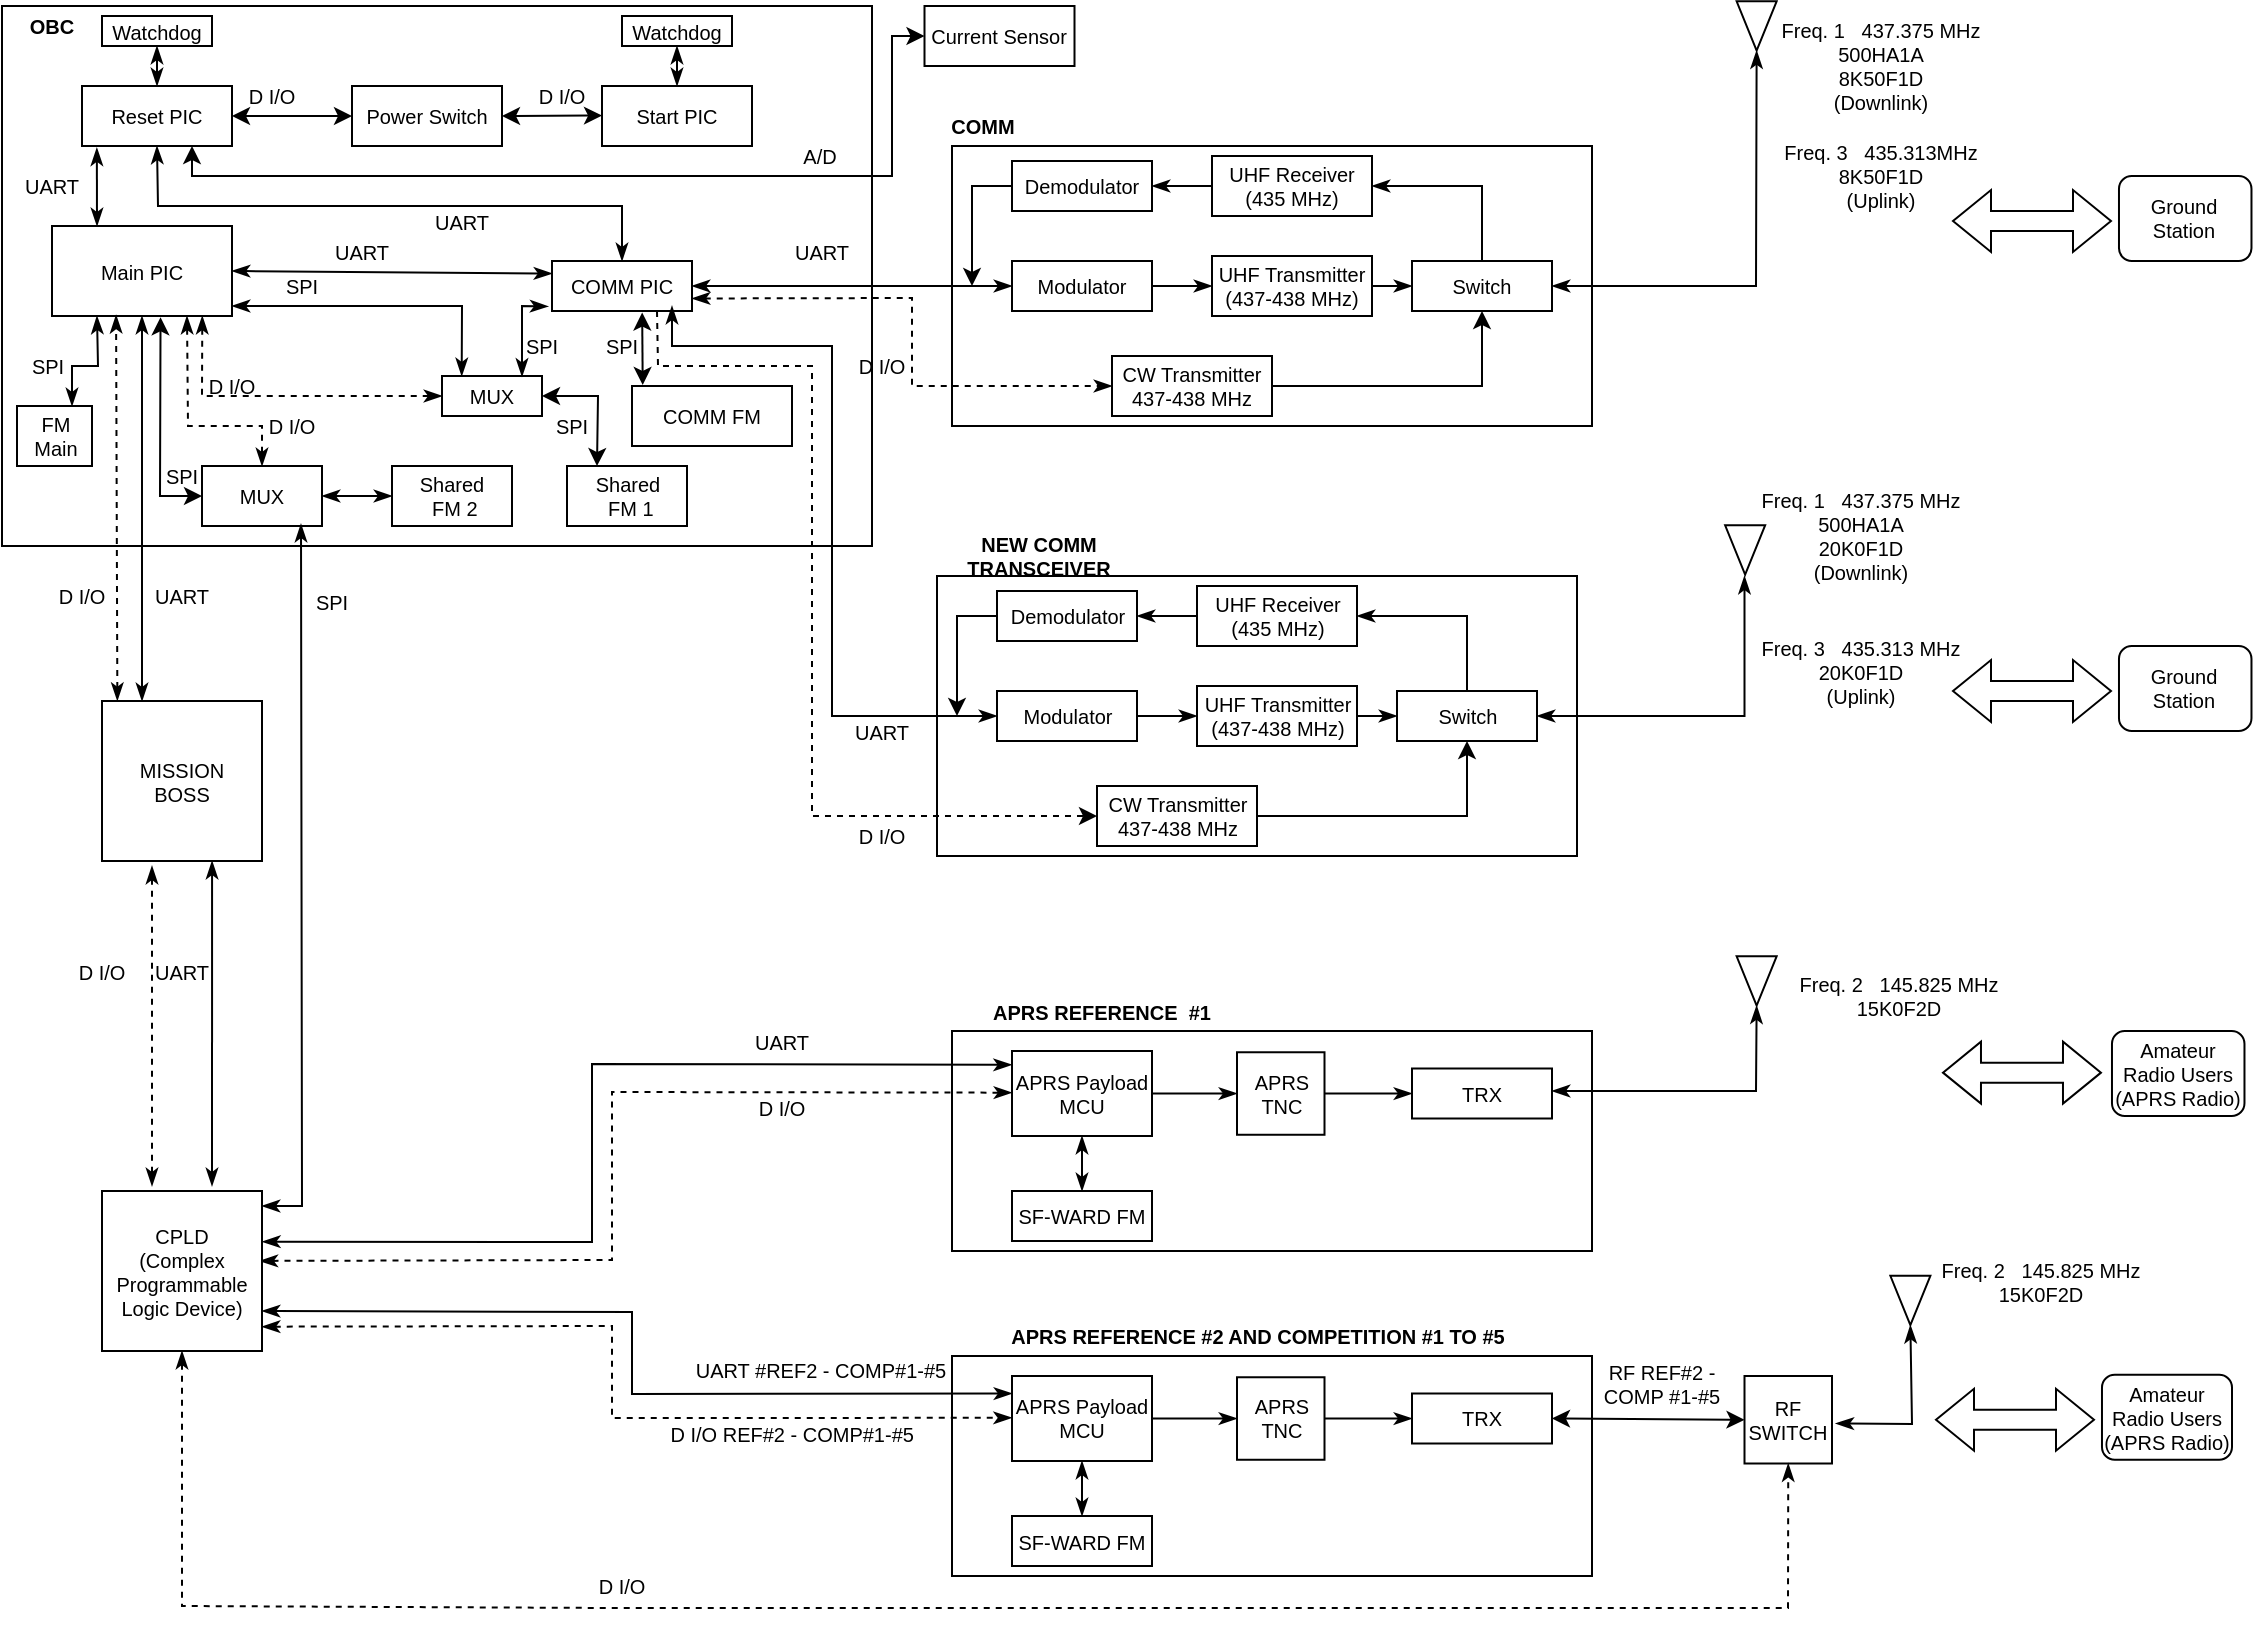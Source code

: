 <mxfile version="20.8.16" type="device"><diagram name="Page-1" id="fgVXFTnV17Y47wEXI3Y9"><mxGraphModel dx="1750" dy="1048" grid="1" gridSize="10" guides="1" tooltips="1" connect="1" arrows="1" fold="1" page="1" pageScale="1" pageWidth="1169" pageHeight="827" math="0" shadow="0"><root><mxCell id="0"/><mxCell id="1" parent="0"/><mxCell id="lwW2sj-t3_MtXb1fWvO8-28" value="" style="rounded=0;whiteSpace=wrap;html=1;fontSize=10;" parent="1" vertex="1"><mxGeometry x="15" y="10" width="435" height="270" as="geometry"/></mxCell><mxCell id="lwW2sj-t3_MtXb1fWvO8-2" value="&lt;font style=&quot;font-size: 10px;&quot;&gt;Reset PIC&lt;/font&gt;" style="rounded=0;whiteSpace=wrap;html=1;fontSize=10;" parent="1" vertex="1"><mxGeometry x="55" y="50" width="75" height="30" as="geometry"/></mxCell><mxCell id="lwW2sj-t3_MtXb1fWvO8-3" value="Main PIC" style="rounded=0;whiteSpace=wrap;html=1;fontSize=10;" parent="1" vertex="1"><mxGeometry x="40" y="120" width="90" height="45" as="geometry"/></mxCell><mxCell id="lwW2sj-t3_MtXb1fWvO8-4" value="&lt;font style=&quot;font-size: 10px;&quot;&gt;COMM PIC&lt;/font&gt;" style="rounded=0;whiteSpace=wrap;html=1;fontSize=10;" parent="1" vertex="1"><mxGeometry x="290" y="137.5" width="70" height="25" as="geometry"/></mxCell><mxCell id="lwW2sj-t3_MtXb1fWvO8-5" value="&lt;font style=&quot;font-size: 10px;&quot;&gt;COMM FM&lt;/font&gt;" style="rounded=0;whiteSpace=wrap;html=1;fontSize=10;" parent="1" vertex="1"><mxGeometry x="330" y="200" width="80" height="30" as="geometry"/></mxCell><mxCell id="lwW2sj-t3_MtXb1fWvO8-6" value="&lt;font style=&quot;font-size: 10px;&quot;&gt;MUX&lt;/font&gt;" style="rounded=0;whiteSpace=wrap;html=1;fontSize=10;" parent="1" vertex="1"><mxGeometry x="235" y="195" width="50" height="20" as="geometry"/></mxCell><mxCell id="lwW2sj-t3_MtXb1fWvO8-7" value="Shared&lt;br style=&quot;font-size: 10px;&quot;&gt;&amp;nbsp;FM 1" style="rounded=0;whiteSpace=wrap;html=1;fontSize=10;" parent="1" vertex="1"><mxGeometry x="297.5" y="240" width="60" height="30" as="geometry"/></mxCell><mxCell id="lwW2sj-t3_MtXb1fWvO8-10" value="" style="endArrow=classicThin;startArrow=classicThin;html=1;rounded=0;entryX=0.5;entryY=0;entryDx=0;entryDy=0;jumpSize=6;endFill=1;startFill=1;fontSize=10;exitX=0.5;exitY=1;exitDx=0;exitDy=0;" parent="1" source="lwW2sj-t3_MtXb1fWvO8-2" target="lwW2sj-t3_MtXb1fWvO8-4" edge="1"><mxGeometry width="50" height="50" relative="1" as="geometry"><mxPoint x="118" y="80" as="sourcePoint"/><mxPoint x="250" y="70" as="targetPoint"/><Array as="points"><mxPoint x="93" y="110"/><mxPoint x="325" y="110"/></Array></mxGeometry></mxCell><mxCell id="lwW2sj-t3_MtXb1fWvO8-11" value="" style="endArrow=classicThin;startArrow=classicThin;html=1;rounded=0;exitX=1;exitY=0.5;exitDx=0;exitDy=0;entryX=0;entryY=0.25;entryDx=0;entryDy=0;strokeWidth=1;endSize=6;endFill=1;startFill=1;fontSize=10;" parent="1" source="lwW2sj-t3_MtXb1fWvO8-3" target="lwW2sj-t3_MtXb1fWvO8-4" edge="1"><mxGeometry width="50" height="50" relative="1" as="geometry"><mxPoint x="300" y="170" as="sourcePoint"/><mxPoint x="350" y="120" as="targetPoint"/></mxGeometry></mxCell><mxCell id="lwW2sj-t3_MtXb1fWvO8-12" value="" style="endArrow=classicThin;startArrow=classicThin;html=1;rounded=0;entryX=0.197;entryY=0;entryDx=0;entryDy=0;entryPerimeter=0;endFill=1;startFill=1;fontSize=10;" parent="1" target="lwW2sj-t3_MtXb1fWvO8-6" edge="1"><mxGeometry width="50" height="50" relative="1" as="geometry"><mxPoint x="130" y="160" as="sourcePoint"/><mxPoint x="160" y="180" as="targetPoint"/><Array as="points"><mxPoint x="245" y="160"/></Array></mxGeometry></mxCell><mxCell id="lwW2sj-t3_MtXb1fWvO8-13" value="" style="endArrow=classicThin;startArrow=classicThin;html=1;rounded=0;exitX=-0.027;exitY=0.908;exitDx=0;exitDy=0;exitPerimeter=0;entryX=0.8;entryY=0.013;entryDx=0;entryDy=0;entryPerimeter=0;endFill=1;startFill=1;fontSize=10;" parent="1" source="lwW2sj-t3_MtXb1fWvO8-4" target="lwW2sj-t3_MtXb1fWvO8-6" edge="1"><mxGeometry width="50" height="50" relative="1" as="geometry"><mxPoint x="140" y="167.5" as="sourcePoint"/><mxPoint x="191" y="183" as="targetPoint"/><Array as="points"><mxPoint x="275" y="160"/></Array></mxGeometry></mxCell><mxCell id="lwW2sj-t3_MtXb1fWvO8-16" value="" style="endArrow=classicThin;startArrow=classicThin;html=1;rounded=0;exitX=1;exitY=0.75;exitDx=0;exitDy=0;endFill=1;startFill=1;dashed=1;fontSize=10;entryX=0;entryY=0.5;entryDx=0;entryDy=0;" parent="1" edge="1" target="lwW2sj-t3_MtXb1fWvO8-6"><mxGeometry width="50" height="50" relative="1" as="geometry"><mxPoint x="115.15" y="165" as="sourcePoint"/><mxPoint x="170" y="193" as="targetPoint"/><Array as="points"><mxPoint x="115" y="205"/></Array></mxGeometry></mxCell><mxCell id="lwW2sj-t3_MtXb1fWvO8-18" value="&lt;font style=&quot;font-size: 10px;&quot;&gt;UART&lt;/font&gt;" style="text;html=1;strokeColor=none;fillColor=none;align=center;verticalAlign=middle;whiteSpace=wrap;rounded=0;fontSize=10;" parent="1" vertex="1"><mxGeometry x="230" y="112.5" width="30" height="10" as="geometry"/></mxCell><mxCell id="lwW2sj-t3_MtXb1fWvO8-19" value="&lt;font style=&quot;font-size: 10px;&quot;&gt;UART&lt;/font&gt;" style="text;html=1;strokeColor=none;fillColor=none;align=center;verticalAlign=middle;whiteSpace=wrap;rounded=0;fontSize=10;" parent="1" vertex="1"><mxGeometry x="180" y="127.5" width="30" height="10" as="geometry"/></mxCell><mxCell id="lwW2sj-t3_MtXb1fWvO8-20" value="&lt;font style=&quot;font-size: 10px;&quot;&gt;SPI&lt;/font&gt;" style="text;html=1;strokeColor=none;fillColor=none;align=center;verticalAlign=middle;whiteSpace=wrap;rounded=0;fontSize=10;" parent="1" vertex="1"><mxGeometry x="270" y="175" width="30" height="10" as="geometry"/></mxCell><mxCell id="lwW2sj-t3_MtXb1fWvO8-22" value="&lt;font style=&quot;font-size: 10px;&quot;&gt;SPI&lt;/font&gt;" style="text;html=1;strokeColor=none;fillColor=none;align=center;verticalAlign=middle;whiteSpace=wrap;rounded=0;fontSize=10;" parent="1" vertex="1"><mxGeometry x="150" y="145" width="30" height="10" as="geometry"/></mxCell><mxCell id="lwW2sj-t3_MtXb1fWvO8-25" value="&lt;font style=&quot;font-size: 10px;&quot;&gt;SPI&lt;/font&gt;" style="text;html=1;strokeColor=none;fillColor=none;align=center;verticalAlign=middle;whiteSpace=wrap;rounded=0;fontSize=10;" parent="1" vertex="1"><mxGeometry x="310" y="175" width="30" height="10" as="geometry"/></mxCell><mxCell id="lwW2sj-t3_MtXb1fWvO8-26" value="&lt;font style=&quot;font-size: 10px;&quot;&gt;SPI&lt;/font&gt;" style="text;html=1;strokeColor=none;fillColor=none;align=center;verticalAlign=middle;whiteSpace=wrap;rounded=0;fontSize=10;" parent="1" vertex="1"><mxGeometry x="285" y="215" width="30" height="10" as="geometry"/></mxCell><mxCell id="lwW2sj-t3_MtXb1fWvO8-75" value="" style="rounded=0;whiteSpace=wrap;html=1;fontSize=10;" parent="1" vertex="1"><mxGeometry x="490" y="80" width="320" height="140" as="geometry"/></mxCell><mxCell id="lwW2sj-t3_MtXb1fWvO8-27" value="&lt;font style=&quot;font-size: 10px;&quot;&gt;D I/O&lt;/font&gt;" style="text;html=1;strokeColor=none;fillColor=none;align=center;verticalAlign=middle;whiteSpace=wrap;rounded=0;fontSize=10;" parent="1" vertex="1"><mxGeometry x="115" y="195" width="30" height="10" as="geometry"/></mxCell><mxCell id="lwW2sj-t3_MtXb1fWvO8-29" value="&lt;font style=&quot;font-size: 10px;&quot;&gt;&lt;b style=&quot;font-size: 10px;&quot;&gt;OBC&lt;/b&gt;&lt;/font&gt;" style="text;html=1;strokeColor=none;fillColor=none;align=center;verticalAlign=middle;whiteSpace=wrap;rounded=0;fontSize=10;" parent="1" vertex="1"><mxGeometry x="25" y="15" width="30" height="10" as="geometry"/></mxCell><mxCell id="lwW2sj-t3_MtXb1fWvO8-52" value="&lt;font style=&quot;font-size: 10px;&quot;&gt;Demodulator&lt;/font&gt;" style="rounded=0;whiteSpace=wrap;html=1;fontSize=10;" parent="1" vertex="1"><mxGeometry x="520" y="87.5" width="70" height="25" as="geometry"/></mxCell><mxCell id="lwW2sj-t3_MtXb1fWvO8-53" value="&lt;font style=&quot;font-size: 10px;&quot;&gt;UHF Receiver (435 MHz)&lt;/font&gt;" style="rounded=0;whiteSpace=wrap;html=1;spacing=2;verticalAlign=middle;fontSize=10;" parent="1" vertex="1"><mxGeometry x="620" y="85" width="80" height="30" as="geometry"/></mxCell><mxCell id="lwW2sj-t3_MtXb1fWvO8-56" value="&lt;font style=&quot;font-size: 10px;&quot;&gt;Modulator&lt;/font&gt;" style="rounded=0;whiteSpace=wrap;html=1;fontSize=10;" parent="1" vertex="1"><mxGeometry x="520" y="137.5" width="70" height="25" as="geometry"/></mxCell><mxCell id="lwW2sj-t3_MtXb1fWvO8-57" value="&lt;font style=&quot;font-size: 10px;&quot;&gt;UHF Transmitter (437-438 MHz)&lt;/font&gt;" style="rounded=0;whiteSpace=wrap;html=1;spacing=2;verticalAlign=middle;fontSize=10;" parent="1" vertex="1"><mxGeometry x="620" y="135" width="80" height="30" as="geometry"/></mxCell><mxCell id="lwW2sj-t3_MtXb1fWvO8-58" value="&lt;font style=&quot;font-size: 10px;&quot;&gt;CW Transmitter&lt;br style=&quot;font-size: 10px;&quot;&gt;437-438 MHz&lt;br style=&quot;font-size: 10px;&quot;&gt;&lt;/font&gt;" style="rounded=0;whiteSpace=wrap;html=1;fontSize=10;" parent="1" vertex="1"><mxGeometry x="570" y="185" width="80" height="30" as="geometry"/></mxCell><mxCell id="lwW2sj-t3_MtXb1fWvO8-59" value="&lt;font style=&quot;font-size: 10px;&quot;&gt;Switch&lt;/font&gt;" style="rounded=0;whiteSpace=wrap;html=1;fontSize=10;" parent="1" vertex="1"><mxGeometry x="720" y="137.5" width="70" height="25" as="geometry"/></mxCell><mxCell id="lwW2sj-t3_MtXb1fWvO8-61" value="" style="endArrow=classicThin;html=1;rounded=0;strokeWidth=1;fontSize=10;endSize=6;jumpSize=6;exitX=0.5;exitY=0;exitDx=0;exitDy=0;entryX=1;entryY=0.5;entryDx=0;entryDy=0;endFill=1;" parent="1" source="lwW2sj-t3_MtXb1fWvO8-59" target="lwW2sj-t3_MtXb1fWvO8-53" edge="1"><mxGeometry width="50" height="50" relative="1" as="geometry"><mxPoint x="630" y="175" as="sourcePoint"/><mxPoint x="680" y="125" as="targetPoint"/><Array as="points"><mxPoint x="755" y="100"/></Array></mxGeometry></mxCell><mxCell id="lwW2sj-t3_MtXb1fWvO8-62" value="" style="endArrow=classicThin;html=1;rounded=0;strokeWidth=1;fontSize=10;endSize=6;jumpSize=6;exitX=0;exitY=0.5;exitDx=0;exitDy=0;entryX=1;entryY=0.5;entryDx=0;entryDy=0;endFill=1;" parent="1" source="lwW2sj-t3_MtXb1fWvO8-53" target="lwW2sj-t3_MtXb1fWvO8-52" edge="1"><mxGeometry width="50" height="50" relative="1" as="geometry"><mxPoint x="630" y="175" as="sourcePoint"/><mxPoint x="680" y="125" as="targetPoint"/></mxGeometry></mxCell><mxCell id="lwW2sj-t3_MtXb1fWvO8-63" value="" style="endArrow=classicThin;html=1;rounded=0;strokeWidth=1;fontSize=10;endSize=6;jumpSize=6;exitX=1;exitY=0.5;exitDx=0;exitDy=0;entryX=0;entryY=0.5;entryDx=0;entryDy=0;endFill=1;" parent="1" source="lwW2sj-t3_MtXb1fWvO8-56" target="lwW2sj-t3_MtXb1fWvO8-57" edge="1"><mxGeometry width="50" height="50" relative="1" as="geometry"><mxPoint x="610" y="155" as="sourcePoint"/><mxPoint x="660" y="105" as="targetPoint"/></mxGeometry></mxCell><mxCell id="lwW2sj-t3_MtXb1fWvO8-64" value="" style="endArrow=classicThin;html=1;rounded=0;strokeWidth=1;fontSize=10;endSize=6;jumpSize=6;entryX=0;entryY=0.5;entryDx=0;entryDy=0;endFill=1;" parent="1" target="lwW2sj-t3_MtXb1fWvO8-59" edge="1"><mxGeometry width="50" height="50" relative="1" as="geometry"><mxPoint x="700" y="150" as="sourcePoint"/><mxPoint x="650" y="105" as="targetPoint"/></mxGeometry></mxCell><mxCell id="lwW2sj-t3_MtXb1fWvO8-65" value="" style="endArrow=classic;html=1;rounded=0;strokeWidth=1;fontSize=10;endSize=6;jumpSize=6;entryX=0.5;entryY=1;entryDx=0;entryDy=0;exitX=1;exitY=0.5;exitDx=0;exitDy=0;" parent="1" source="lwW2sj-t3_MtXb1fWvO8-58" target="lwW2sj-t3_MtXb1fWvO8-59" edge="1"><mxGeometry width="50" height="50" relative="1" as="geometry"><mxPoint x="690" y="235" as="sourcePoint"/><mxPoint x="740" y="185" as="targetPoint"/><Array as="points"><mxPoint x="755" y="200"/></Array></mxGeometry></mxCell><mxCell id="lwW2sj-t3_MtXb1fWvO8-66" value="" style="endArrow=classicThin;html=1;rounded=0;strokeWidth=1;fontSize=10;endSize=6;jumpSize=6;endFill=1;startArrow=classicThin;startFill=1;" parent="1" edge="1"><mxGeometry width="50" height="50" relative="1" as="geometry"><mxPoint x="360" y="150" as="sourcePoint"/><mxPoint x="520" y="150" as="targetPoint"/><Array as="points"><mxPoint x="360" y="150"/><mxPoint x="420" y="150"/><mxPoint x="450" y="150"/><mxPoint x="460" y="150"/></Array></mxGeometry></mxCell><mxCell id="lwW2sj-t3_MtXb1fWvO8-68" value="&lt;font style=&quot;font-size: 10px;&quot;&gt;D I/O&lt;/font&gt;" style="text;html=1;strokeColor=none;fillColor=none;align=center;verticalAlign=middle;whiteSpace=wrap;rounded=0;fontSize=10;" parent="1" vertex="1"><mxGeometry x="440" y="185" width="30" height="10" as="geometry"/></mxCell><mxCell id="lwW2sj-t3_MtXb1fWvO8-69" value="&lt;font style=&quot;font-size: 10px;&quot;&gt;UART&lt;/font&gt;" style="text;html=1;strokeColor=none;fillColor=none;align=center;verticalAlign=middle;whiteSpace=wrap;rounded=0;fontSize=10;" parent="1" vertex="1"><mxGeometry x="410" y="127.5" width="30" height="10" as="geometry"/></mxCell><mxCell id="lwW2sj-t3_MtXb1fWvO8-72" value="" style="endArrow=classicThin;startArrow=classicThin;html=1;rounded=0;strokeWidth=1;fontSize=10;endSize=6;jumpSize=6;startFill=1;endFill=1;entryX=1;entryY=0.5;entryDx=0;entryDy=0;" parent="1" target="lwW2sj-t3_MtXb1fWvO8-74" edge="1"><mxGeometry width="50" height="50" relative="1" as="geometry"><mxPoint x="790" y="150" as="sourcePoint"/><mxPoint x="820" y="60" as="targetPoint"/><Array as="points"><mxPoint x="892" y="150"/></Array></mxGeometry></mxCell><mxCell id="lwW2sj-t3_MtXb1fWvO8-74" value="" style="triangle;whiteSpace=wrap;html=1;fontSize=10;rotation=90;" parent="1" vertex="1"><mxGeometry x="880" y="10" width="24.63" height="20" as="geometry"/></mxCell><mxCell id="lwW2sj-t3_MtXb1fWvO8-76" value="" style="endArrow=classic;html=1;rounded=0;strokeWidth=1;fontSize=10;endSize=6;jumpSize=6;exitX=0;exitY=0.5;exitDx=0;exitDy=0;" parent="1" source="lwW2sj-t3_MtXb1fWvO8-52" edge="1"><mxGeometry width="50" height="50" relative="1" as="geometry"><mxPoint x="640" y="110" as="sourcePoint"/><mxPoint x="500" y="150" as="targetPoint"/><Array as="points"><mxPoint x="500" y="100"/></Array></mxGeometry></mxCell><mxCell id="lwW2sj-t3_MtXb1fWvO8-82" value="&lt;b style=&quot;font-size: 10px;&quot;&gt;COMM&lt;/b&gt;" style="text;html=1;strokeColor=none;fillColor=none;align=center;verticalAlign=middle;whiteSpace=wrap;rounded=0;fontSize=10;" parent="1" vertex="1"><mxGeometry x="447.5" y="60" width="115" height="20" as="geometry"/></mxCell><mxCell id="lwW2sj-t3_MtXb1fWvO8-84" value="MISSION&lt;br style=&quot;font-size: 10px;&quot;&gt;BOSS" style="whiteSpace=wrap;html=1;aspect=fixed;fontSize=10;" parent="1" vertex="1"><mxGeometry x="65" y="357.5" width="80" height="80" as="geometry"/></mxCell><mxCell id="lwW2sj-t3_MtXb1fWvO8-106" value="" style="rounded=0;whiteSpace=wrap;html=1;fontSize=10;" parent="1" vertex="1"><mxGeometry x="482.5" y="295" width="320" height="140" as="geometry"/></mxCell><mxCell id="lwW2sj-t3_MtXb1fWvO8-107" value="&lt;font style=&quot;font-size: 10px;&quot;&gt;Demodulator&lt;/font&gt;" style="rounded=0;whiteSpace=wrap;html=1;fontSize=10;" parent="1" vertex="1"><mxGeometry x="512.5" y="302.5" width="70" height="25" as="geometry"/></mxCell><mxCell id="lwW2sj-t3_MtXb1fWvO8-108" value="&lt;font style=&quot;font-size: 10px;&quot;&gt;UHF Receiver (435 MHz)&lt;/font&gt;" style="rounded=0;whiteSpace=wrap;html=1;spacing=2;verticalAlign=middle;fontSize=10;" parent="1" vertex="1"><mxGeometry x="612.5" y="300" width="80" height="30" as="geometry"/></mxCell><mxCell id="lwW2sj-t3_MtXb1fWvO8-109" value="&lt;font style=&quot;font-size: 10px;&quot;&gt;Modulator&lt;/font&gt;" style="rounded=0;whiteSpace=wrap;html=1;fontSize=10;" parent="1" vertex="1"><mxGeometry x="512.5" y="352.5" width="70" height="25" as="geometry"/></mxCell><mxCell id="lwW2sj-t3_MtXb1fWvO8-110" value="&lt;font style=&quot;font-size: 10px;&quot;&gt;UHF Transmitter (437-438 MHz)&lt;/font&gt;" style="rounded=0;whiteSpace=wrap;html=1;spacing=2;verticalAlign=middle;fontSize=10;" parent="1" vertex="1"><mxGeometry x="612.5" y="350" width="80" height="30" as="geometry"/></mxCell><mxCell id="lwW2sj-t3_MtXb1fWvO8-111" value="&lt;font style=&quot;font-size: 10px;&quot;&gt;CW Transmitter&lt;br style=&quot;font-size: 10px;&quot;&gt;437-438 MHz&lt;br style=&quot;font-size: 10px;&quot;&gt;&lt;/font&gt;" style="rounded=0;whiteSpace=wrap;html=1;fontSize=10;" parent="1" vertex="1"><mxGeometry x="562.5" y="400" width="80" height="30" as="geometry"/></mxCell><mxCell id="lwW2sj-t3_MtXb1fWvO8-112" value="&lt;font style=&quot;font-size: 10px;&quot;&gt;Switch&lt;/font&gt;" style="rounded=0;whiteSpace=wrap;html=1;fontSize=10;" parent="1" vertex="1"><mxGeometry x="712.5" y="352.5" width="70" height="25" as="geometry"/></mxCell><mxCell id="lwW2sj-t3_MtXb1fWvO8-113" value="" style="endArrow=classicThin;html=1;rounded=0;strokeWidth=1;fontSize=10;endSize=6;jumpSize=6;exitX=0.5;exitY=0;exitDx=0;exitDy=0;entryX=1;entryY=0.5;entryDx=0;entryDy=0;endFill=1;" parent="1" source="lwW2sj-t3_MtXb1fWvO8-112" target="lwW2sj-t3_MtXb1fWvO8-108" edge="1"><mxGeometry width="50" height="50" relative="1" as="geometry"><mxPoint x="622.5" y="390" as="sourcePoint"/><mxPoint x="672.5" y="340" as="targetPoint"/><Array as="points"><mxPoint x="747.5" y="315"/></Array></mxGeometry></mxCell><mxCell id="lwW2sj-t3_MtXb1fWvO8-114" value="" style="endArrow=classicThin;html=1;rounded=0;strokeWidth=1;fontSize=10;endSize=6;jumpSize=6;exitX=0;exitY=0.5;exitDx=0;exitDy=0;entryX=1;entryY=0.5;entryDx=0;entryDy=0;endFill=1;" parent="1" source="lwW2sj-t3_MtXb1fWvO8-108" target="lwW2sj-t3_MtXb1fWvO8-107" edge="1"><mxGeometry width="50" height="50" relative="1" as="geometry"><mxPoint x="622.5" y="390" as="sourcePoint"/><mxPoint x="672.5" y="340" as="targetPoint"/></mxGeometry></mxCell><mxCell id="lwW2sj-t3_MtXb1fWvO8-115" value="" style="endArrow=classicThin;html=1;rounded=0;strokeWidth=1;fontSize=10;endSize=6;jumpSize=6;exitX=1;exitY=0.5;exitDx=0;exitDy=0;entryX=0;entryY=0.5;entryDx=0;entryDy=0;endFill=1;" parent="1" source="lwW2sj-t3_MtXb1fWvO8-109" target="lwW2sj-t3_MtXb1fWvO8-110" edge="1"><mxGeometry width="50" height="50" relative="1" as="geometry"><mxPoint x="602.5" y="370" as="sourcePoint"/><mxPoint x="652.5" y="320" as="targetPoint"/></mxGeometry></mxCell><mxCell id="lwW2sj-t3_MtXb1fWvO8-116" value="" style="endArrow=classicThin;html=1;rounded=0;strokeWidth=1;fontSize=10;endSize=6;jumpSize=6;entryX=0;entryY=0.5;entryDx=0;entryDy=0;endFill=1;" parent="1" target="lwW2sj-t3_MtXb1fWvO8-112" edge="1"><mxGeometry width="50" height="50" relative="1" as="geometry"><mxPoint x="692.5" y="365" as="sourcePoint"/><mxPoint x="642.5" y="320" as="targetPoint"/></mxGeometry></mxCell><mxCell id="lwW2sj-t3_MtXb1fWvO8-117" value="" style="endArrow=classic;html=1;rounded=0;strokeWidth=1;fontSize=10;endSize=6;jumpSize=6;entryX=0.5;entryY=1;entryDx=0;entryDy=0;exitX=1;exitY=0.5;exitDx=0;exitDy=0;" parent="1" source="lwW2sj-t3_MtXb1fWvO8-111" target="lwW2sj-t3_MtXb1fWvO8-112" edge="1"><mxGeometry width="50" height="50" relative="1" as="geometry"><mxPoint x="682.5" y="450" as="sourcePoint"/><mxPoint x="732.5" y="400" as="targetPoint"/><Array as="points"><mxPoint x="747.5" y="415"/></Array></mxGeometry></mxCell><mxCell id="lwW2sj-t3_MtXb1fWvO8-118" value="" style="endArrow=classic;html=1;rounded=0;strokeWidth=1;fontSize=10;endSize=6;jumpSize=6;exitX=0;exitY=0.5;exitDx=0;exitDy=0;" parent="1" source="lwW2sj-t3_MtXb1fWvO8-107" edge="1"><mxGeometry width="50" height="50" relative="1" as="geometry"><mxPoint x="632.5" y="325" as="sourcePoint"/><mxPoint x="492.5" y="365" as="targetPoint"/><Array as="points"><mxPoint x="492.5" y="315"/></Array></mxGeometry></mxCell><mxCell id="lwW2sj-t3_MtXb1fWvO8-119" value="&lt;b style=&quot;font-size: 10px;&quot;&gt;NEW COMM TRANSCEIVER&lt;/b&gt;" style="text;html=1;strokeColor=none;fillColor=none;align=center;verticalAlign=middle;whiteSpace=wrap;rounded=0;fontSize=10;" parent="1" vertex="1"><mxGeometry x="476.25" y="275" width="115" height="20" as="geometry"/></mxCell><mxCell id="lwW2sj-t3_MtXb1fWvO8-121" value="" style="endArrow=classicThin;html=1;rounded=0;strokeWidth=1;fontSize=10;endSize=6;jumpSize=6;endFill=1;startArrow=classicThin;startFill=1;entryX=0;entryY=0.5;entryDx=0;entryDy=0;" parent="1" target="lwW2sj-t3_MtXb1fWvO8-109" edge="1"><mxGeometry width="50" height="50" relative="1" as="geometry"><mxPoint x="350" y="160" as="sourcePoint"/><mxPoint x="532.5" y="439.47" as="targetPoint"/><Array as="points"><mxPoint x="350" y="180"/><mxPoint x="430" y="180"/><mxPoint x="430" y="365"/></Array></mxGeometry></mxCell><mxCell id="lwW2sj-t3_MtXb1fWvO8-123" value="&lt;font style=&quot;font-size: 10px;&quot;&gt;UART&lt;/font&gt;" style="text;html=1;strokeColor=none;fillColor=none;align=center;verticalAlign=middle;whiteSpace=wrap;rounded=0;fontSize=10;" parent="1" vertex="1"><mxGeometry x="440" y="367.5" width="30" height="10" as="geometry"/></mxCell><mxCell id="lwW2sj-t3_MtXb1fWvO8-124" value="" style="endArrow=classic;html=1;rounded=0;strokeWidth=1;fontSize=10;endSize=6;jumpSize=6;entryX=0;entryY=0.5;entryDx=0;entryDy=0;exitX=0.75;exitY=1;exitDx=0;exitDy=0;dashed=1;" parent="1" source="lwW2sj-t3_MtXb1fWvO8-4" target="lwW2sj-t3_MtXb1fWvO8-111" edge="1"><mxGeometry width="50" height="50" relative="1" as="geometry"><mxPoint x="390" y="190" as="sourcePoint"/><mxPoint x="360" y="430" as="targetPoint"/><Array as="points"><mxPoint x="343" y="190"/><mxPoint x="420" y="190"/><mxPoint x="420" y="415"/></Array></mxGeometry></mxCell><mxCell id="lwW2sj-t3_MtXb1fWvO8-125" value="&lt;font style=&quot;font-size: 10px;&quot;&gt;D I/O&lt;/font&gt;" style="text;html=1;strokeColor=none;fillColor=none;align=center;verticalAlign=middle;whiteSpace=wrap;rounded=0;fontSize=10;" parent="1" vertex="1"><mxGeometry x="440" y="420" width="30" height="10" as="geometry"/></mxCell><mxCell id="lwW2sj-t3_MtXb1fWvO8-127" value="" style="endArrow=classicThin;startArrow=classicThin;html=1;rounded=0;strokeWidth=1;fontSize=10;endSize=6;jumpSize=6;startFill=1;endFill=1;exitX=1;exitY=0.5;exitDx=0;exitDy=0;" parent="1" source="lwW2sj-t3_MtXb1fWvO8-112" edge="1"><mxGeometry width="50" height="50" relative="1" as="geometry"><mxPoint x="782.5" y="410" as="sourcePoint"/><mxPoint x="886.25" y="295" as="targetPoint"/><Array as="points"><mxPoint x="886.25" y="365"/></Array></mxGeometry></mxCell><mxCell id="lwW2sj-t3_MtXb1fWvO8-128" value="" style="triangle;whiteSpace=wrap;html=1;fontSize=10;rotation=90;" parent="1" vertex="1"><mxGeometry x="874.25" y="272" width="24.63" height="20" as="geometry"/></mxCell><mxCell id="lwW2sj-t3_MtXb1fWvO8-130" value="" style="rounded=0;whiteSpace=wrap;html=1;fontSize=10;" parent="1" vertex="1"><mxGeometry x="490" y="522.5" width="320" height="110" as="geometry"/></mxCell><mxCell id="lwW2sj-t3_MtXb1fWvO8-133" value="&lt;span style=&quot;font-size: 10px;&quot;&gt;APRS Payload MCU&lt;/span&gt;" style="rounded=0;whiteSpace=wrap;html=1;fontSize=10;" parent="1" vertex="1"><mxGeometry x="520" y="532.5" width="70" height="42.5" as="geometry"/></mxCell><mxCell id="lwW2sj-t3_MtXb1fWvO8-134" value="&lt;font style=&quot;font-size: 10px;&quot;&gt;APRS&lt;br style=&quot;font-size: 10px;&quot;&gt;TNC&lt;/font&gt;" style="rounded=0;whiteSpace=wrap;html=1;spacing=2;verticalAlign=middle;fontSize=10;" parent="1" vertex="1"><mxGeometry x="632.5" y="533.13" width="43.75" height="41.25" as="geometry"/></mxCell><mxCell id="lwW2sj-t3_MtXb1fWvO8-136" value="&lt;font style=&quot;font-size: 10px;&quot;&gt;TRX&lt;/font&gt;" style="rounded=0;whiteSpace=wrap;html=1;fontSize=10;" parent="1" vertex="1"><mxGeometry x="720" y="541.25" width="70" height="25" as="geometry"/></mxCell><mxCell id="lwW2sj-t3_MtXb1fWvO8-139" value="" style="endArrow=classicThin;html=1;rounded=0;strokeWidth=1;fontSize=10;endSize=6;jumpSize=6;exitX=1;exitY=0.5;exitDx=0;exitDy=0;entryX=0;entryY=0.5;entryDx=0;entryDy=0;endFill=1;" parent="1" source="lwW2sj-t3_MtXb1fWvO8-133" target="lwW2sj-t3_MtXb1fWvO8-134" edge="1"><mxGeometry width="50" height="50" relative="1" as="geometry"><mxPoint x="610" y="567.5" as="sourcePoint"/><mxPoint x="660" y="517.5" as="targetPoint"/></mxGeometry></mxCell><mxCell id="lwW2sj-t3_MtXb1fWvO8-140" value="" style="endArrow=classicThin;html=1;rounded=0;strokeWidth=1;fontSize=10;endSize=6;jumpSize=6;entryX=0;entryY=0.5;entryDx=0;entryDy=0;endFill=1;exitX=1;exitY=0.5;exitDx=0;exitDy=0;" parent="1" source="lwW2sj-t3_MtXb1fWvO8-134" target="lwW2sj-t3_MtXb1fWvO8-136" edge="1"><mxGeometry width="50" height="50" relative="1" as="geometry"><mxPoint x="700" y="562.5" as="sourcePoint"/><mxPoint x="650" y="517.5" as="targetPoint"/></mxGeometry></mxCell><mxCell id="lwW2sj-t3_MtXb1fWvO8-144" value="&lt;span style=&quot;font-size: 10px;&quot;&gt;&lt;b style=&quot;font-size: 10px;&quot;&gt;APRS REFERENCE&amp;nbsp; #1&lt;/b&gt;&lt;/span&gt;" style="text;html=1;strokeColor=none;fillColor=none;align=center;verticalAlign=middle;whiteSpace=wrap;rounded=0;fontSize=10;" parent="1" vertex="1"><mxGeometry x="490" y="502.5" width="150" height="20" as="geometry"/></mxCell><mxCell id="lwW2sj-t3_MtXb1fWvO8-145" value="" style="endArrow=classicThin;startArrow=classicThin;html=1;rounded=0;strokeWidth=1;fontSize=10;endSize=6;jumpSize=6;startFill=1;endFill=1;entryX=1;entryY=0.5;entryDx=0;entryDy=0;" parent="1" target="lwW2sj-t3_MtXb1fWvO8-146" edge="1"><mxGeometry width="50" height="50" relative="1" as="geometry"><mxPoint x="790" y="552.5" as="sourcePoint"/><mxPoint x="820" y="462.5" as="targetPoint"/><Array as="points"><mxPoint x="892" y="552.5"/></Array></mxGeometry></mxCell><mxCell id="lwW2sj-t3_MtXb1fWvO8-146" value="" style="triangle;whiteSpace=wrap;html=1;fontSize=10;rotation=90;" parent="1" vertex="1"><mxGeometry x="880" y="487.5" width="24.63" height="20" as="geometry"/></mxCell><mxCell id="lwW2sj-t3_MtXb1fWvO8-147" value="&lt;span style=&quot;font-size: 10px;&quot;&gt;SF-WARD FM&lt;/span&gt;" style="rounded=0;whiteSpace=wrap;html=1;fontSize=10;" parent="1" vertex="1"><mxGeometry x="520" y="602.5" width="70" height="25" as="geometry"/></mxCell><mxCell id="lwW2sj-t3_MtXb1fWvO8-148" value="" style="endArrow=classicThin;startArrow=classicThin;html=1;rounded=0;strokeWidth=1;fontSize=10;endSize=6;jumpSize=6;exitX=0.5;exitY=0;exitDx=0;exitDy=0;entryX=0.5;entryY=1;entryDx=0;entryDy=0;startFill=1;endFill=1;" parent="1" source="lwW2sj-t3_MtXb1fWvO8-147" target="lwW2sj-t3_MtXb1fWvO8-133" edge="1"><mxGeometry width="50" height="50" relative="1" as="geometry"><mxPoint x="630" y="512.5" as="sourcePoint"/><mxPoint x="680" y="462.5" as="targetPoint"/></mxGeometry></mxCell><mxCell id="lwW2sj-t3_MtXb1fWvO8-149" value="" style="endArrow=classicThin;startArrow=classicThin;html=1;rounded=0;strokeWidth=1;fontSize=10;endSize=6;jumpSize=6;entryX=0.356;entryY=0.991;entryDx=0;entryDy=0;exitX=0.096;exitY=-0.002;exitDx=0;exitDy=0;startFill=1;endFill=1;dashed=1;exitPerimeter=0;entryPerimeter=0;" parent="1" source="lwW2sj-t3_MtXb1fWvO8-84" target="lwW2sj-t3_MtXb1fWvO8-3" edge="1"><mxGeometry width="50" height="50" relative="1" as="geometry"><mxPoint x="430" y="510" as="sourcePoint"/><mxPoint x="480" y="460" as="targetPoint"/></mxGeometry></mxCell><mxCell id="lwW2sj-t3_MtXb1fWvO8-150" value="&lt;font style=&quot;font-size: 10px;&quot;&gt;UART&lt;/font&gt;" style="text;html=1;strokeColor=none;fillColor=none;align=center;verticalAlign=middle;whiteSpace=wrap;rounded=0;fontSize=10;" parent="1" vertex="1"><mxGeometry x="90" y="487.5" width="30" height="10" as="geometry"/></mxCell><mxCell id="lwW2sj-t3_MtXb1fWvO8-153" value="" style="endArrow=classicThin;startArrow=classicThin;html=1;rounded=0;strokeWidth=1;fontSize=10;endSize=6;jumpSize=6;entryX=0.5;entryY=1;entryDx=0;entryDy=0;exitX=0.25;exitY=0;exitDx=0;exitDy=0;startFill=1;endFill=1;" parent="1" source="lwW2sj-t3_MtXb1fWvO8-84" target="lwW2sj-t3_MtXb1fWvO8-3" edge="1"><mxGeometry width="50" height="50" relative="1" as="geometry"><mxPoint x="250" y="370" as="sourcePoint"/><mxPoint x="300" y="320" as="targetPoint"/></mxGeometry></mxCell><mxCell id="lwW2sj-t3_MtXb1fWvO8-154" value="&lt;font style=&quot;font-size: 10px;&quot;&gt;D I/O&lt;/font&gt;" style="text;html=1;strokeColor=none;fillColor=none;align=center;verticalAlign=middle;whiteSpace=wrap;rounded=0;fontSize=10;" parent="1" vertex="1"><mxGeometry x="50" y="487.5" width="30" height="10" as="geometry"/></mxCell><mxCell id="lwW2sj-t3_MtXb1fWvO8-156" value="" style="endArrow=classicThin;startArrow=classicThin;html=1;rounded=0;strokeWidth=1;fontSize=10;endSize=6;jumpSize=6;entryX=-0.002;entryY=0.163;entryDx=0;entryDy=0;entryPerimeter=0;startFill=1;endFill=1;exitX=1.002;exitY=0.317;exitDx=0;exitDy=0;exitPerimeter=0;" parent="1" source="lwW2sj-t3_MtXb1fWvO8-175" target="lwW2sj-t3_MtXb1fWvO8-133" edge="1"><mxGeometry width="50" height="50" relative="1" as="geometry"><mxPoint x="150" y="710" as="sourcePoint"/><mxPoint x="520" y="543" as="targetPoint"/><Array as="points"><mxPoint x="310" y="628"/><mxPoint x="310" y="539"/></Array></mxGeometry></mxCell><mxCell id="lwW2sj-t3_MtXb1fWvO8-158" value="" style="endArrow=classicThin;startArrow=classicThin;html=1;rounded=0;strokeWidth=1;fontSize=10;endSize=6;jumpSize=6;exitX=0.986;exitY=0.437;exitDx=0;exitDy=0;entryX=-0.002;entryY=0.163;entryDx=0;entryDy=0;entryPerimeter=0;dashed=1;startFill=1;endFill=1;exitPerimeter=0;" parent="1" edge="1" source="lwW2sj-t3_MtXb1fWvO8-175"><mxGeometry width="50" height="50" relative="1" as="geometry"><mxPoint x="145.14" y="553.91" as="sourcePoint"/><mxPoint x="520.0" y="553.337" as="targetPoint"/><Array as="points"><mxPoint x="320" y="637"/><mxPoint x="320" y="553"/></Array></mxGeometry></mxCell><mxCell id="lwW2sj-t3_MtXb1fWvO8-159" value="&lt;font style=&quot;font-size: 10px;&quot;&gt;UART&lt;/font&gt;" style="text;html=1;strokeColor=none;fillColor=none;align=center;verticalAlign=middle;whiteSpace=wrap;rounded=0;fontSize=10;" parent="1" vertex="1"><mxGeometry x="390" y="523.13" width="30" height="10" as="geometry"/></mxCell><mxCell id="lwW2sj-t3_MtXb1fWvO8-160" value="&lt;font style=&quot;font-size: 10px;&quot;&gt;D I/O&lt;/font&gt;" style="text;html=1;strokeColor=none;fillColor=none;align=center;verticalAlign=middle;whiteSpace=wrap;rounded=0;fontSize=10;" parent="1" vertex="1"><mxGeometry x="390" y="556.25" width="30" height="10" as="geometry"/></mxCell><mxCell id="lwW2sj-t3_MtXb1fWvO8-162" value="" style="rounded=0;whiteSpace=wrap;html=1;fontSize=10;" parent="1" vertex="1"><mxGeometry x="490" y="685" width="320" height="110" as="geometry"/></mxCell><mxCell id="lwW2sj-t3_MtXb1fWvO8-163" value="&lt;span style=&quot;font-size: 10px;&quot;&gt;APRS Payload MCU&lt;/span&gt;" style="rounded=0;whiteSpace=wrap;html=1;fontSize=10;" parent="1" vertex="1"><mxGeometry x="520" y="695" width="70" height="42.5" as="geometry"/></mxCell><mxCell id="lwW2sj-t3_MtXb1fWvO8-164" value="&lt;font style=&quot;font-size: 10px;&quot;&gt;APRS&lt;br style=&quot;font-size: 10px;&quot;&gt;TNC&lt;/font&gt;" style="rounded=0;whiteSpace=wrap;html=1;spacing=2;verticalAlign=middle;fontSize=10;" parent="1" vertex="1"><mxGeometry x="632.5" y="695.63" width="43.75" height="41.25" as="geometry"/></mxCell><mxCell id="lwW2sj-t3_MtXb1fWvO8-165" value="&lt;font style=&quot;font-size: 10px;&quot;&gt;TRX&lt;/font&gt;" style="rounded=0;whiteSpace=wrap;html=1;fontSize=10;" parent="1" vertex="1"><mxGeometry x="720" y="703.75" width="70" height="25" as="geometry"/></mxCell><mxCell id="lwW2sj-t3_MtXb1fWvO8-166" value="" style="endArrow=classicThin;html=1;rounded=0;strokeWidth=1;fontSize=10;endSize=6;jumpSize=6;exitX=1;exitY=0.5;exitDx=0;exitDy=0;entryX=0;entryY=0.5;entryDx=0;entryDy=0;endFill=1;" parent="1" source="lwW2sj-t3_MtXb1fWvO8-163" target="lwW2sj-t3_MtXb1fWvO8-164" edge="1"><mxGeometry width="50" height="50" relative="1" as="geometry"><mxPoint x="610" y="730" as="sourcePoint"/><mxPoint x="660" y="680" as="targetPoint"/></mxGeometry></mxCell><mxCell id="lwW2sj-t3_MtXb1fWvO8-167" value="" style="endArrow=classicThin;html=1;rounded=0;strokeWidth=1;fontSize=10;endSize=6;jumpSize=6;entryX=0;entryY=0.5;entryDx=0;entryDy=0;endFill=1;exitX=1;exitY=0.5;exitDx=0;exitDy=0;" parent="1" source="lwW2sj-t3_MtXb1fWvO8-164" target="lwW2sj-t3_MtXb1fWvO8-165" edge="1"><mxGeometry width="50" height="50" relative="1" as="geometry"><mxPoint x="700" y="725" as="sourcePoint"/><mxPoint x="650" y="680" as="targetPoint"/></mxGeometry></mxCell><mxCell id="lwW2sj-t3_MtXb1fWvO8-168" value="&lt;b style=&quot;font-size: 10px;&quot;&gt;&lt;font style=&quot;font-size: 10px;&quot;&gt;APRS REFERENCE #2 AND COMPETITION #1 TO #5&lt;/font&gt;&lt;/b&gt;" style="text;html=1;strokeColor=none;fillColor=none;align=center;verticalAlign=middle;whiteSpace=wrap;rounded=0;fontSize=10;" parent="1" vertex="1"><mxGeometry x="482.5" y="665" width="320" height="20" as="geometry"/></mxCell><mxCell id="lwW2sj-t3_MtXb1fWvO8-169" value="" style="endArrow=classicThin;startArrow=classicThin;html=1;rounded=0;strokeWidth=1;fontSize=10;endSize=6;jumpSize=6;startFill=1;endFill=1;entryX=1;entryY=0.5;entryDx=0;entryDy=0;" parent="1" target="lwW2sj-t3_MtXb1fWvO8-170" edge="1"><mxGeometry width="50" height="50" relative="1" as="geometry"><mxPoint x="931.88" y="718.75" as="sourcePoint"/><mxPoint x="921.88" y="627.25" as="targetPoint"/><Array as="points"><mxPoint x="970" y="719"/></Array></mxGeometry></mxCell><mxCell id="lwW2sj-t3_MtXb1fWvO8-170" value="" style="triangle;whiteSpace=wrap;html=1;fontSize=10;rotation=90;" parent="1" vertex="1"><mxGeometry x="956.87" y="647.25" width="24.63" height="20" as="geometry"/></mxCell><mxCell id="lwW2sj-t3_MtXb1fWvO8-171" value="&lt;span style=&quot;font-size: 10px;&quot;&gt;SF-WARD FM&lt;/span&gt;" style="rounded=0;whiteSpace=wrap;html=1;fontSize=10;" parent="1" vertex="1"><mxGeometry x="520" y="765" width="70" height="25" as="geometry"/></mxCell><mxCell id="lwW2sj-t3_MtXb1fWvO8-172" value="" style="endArrow=classicThin;startArrow=classicThin;html=1;rounded=0;strokeWidth=1;fontSize=10;endSize=6;jumpSize=6;exitX=0.5;exitY=0;exitDx=0;exitDy=0;entryX=0.5;entryY=1;entryDx=0;entryDy=0;startFill=1;endFill=1;" parent="1" source="lwW2sj-t3_MtXb1fWvO8-171" target="lwW2sj-t3_MtXb1fWvO8-163" edge="1"><mxGeometry width="50" height="50" relative="1" as="geometry"><mxPoint x="630" y="675" as="sourcePoint"/><mxPoint x="680" y="625" as="targetPoint"/></mxGeometry></mxCell><mxCell id="lwW2sj-t3_MtXb1fWvO8-175" value="CPLD &lt;br style=&quot;font-size: 10px;&quot;&gt;(Complex Programmable Logic Device)" style="whiteSpace=wrap;html=1;aspect=fixed;fontSize=10;" parent="1" vertex="1"><mxGeometry x="65" y="602.5" width="80" height="80" as="geometry"/></mxCell><mxCell id="lwW2sj-t3_MtXb1fWvO8-177" value="" style="edgeStyle=none;orthogonalLoop=1;jettySize=auto;html=1;rounded=0;strokeWidth=1;fontSize=10;startArrow=classicThin;startFill=1;endArrow=classicThin;endFill=1;endSize=6;jumpSize=6;exitX=0.688;exitY=1;exitDx=0;exitDy=0;exitPerimeter=0;" parent="1" source="lwW2sj-t3_MtXb1fWvO8-84" edge="1"><mxGeometry width="100" relative="1" as="geometry"><mxPoint x="120" y="605" as="sourcePoint"/><mxPoint x="120" y="600" as="targetPoint"/><Array as="points"/></mxGeometry></mxCell><mxCell id="lwW2sj-t3_MtXb1fWvO8-178" value="" style="edgeStyle=none;orthogonalLoop=1;jettySize=auto;html=1;rounded=0;strokeWidth=1;fontSize=10;startArrow=classicThin;startFill=1;endArrow=classicThin;endFill=1;endSize=6;jumpSize=6;dashed=1;" parent="1" edge="1"><mxGeometry width="100" relative="1" as="geometry"><mxPoint x="90" y="440" as="sourcePoint"/><mxPoint x="90" y="600" as="targetPoint"/><Array as="points"/></mxGeometry></mxCell><mxCell id="lwW2sj-t3_MtXb1fWvO8-181" value="" style="endArrow=classicThin;startArrow=classicThin;html=1;rounded=0;strokeWidth=1;fontSize=10;endSize=6;jumpSize=6;exitX=1;exitY=0.75;exitDx=0;exitDy=0;entryX=-0.002;entryY=0.163;entryDx=0;entryDy=0;entryPerimeter=0;startFill=1;endFill=1;" parent="1" edge="1" source="lwW2sj-t3_MtXb1fWvO8-175"><mxGeometry width="50" height="50" relative="1" as="geometry"><mxPoint x="145.14" y="704.32" as="sourcePoint"/><mxPoint x="520.0" y="703.747" as="targetPoint"/><Array as="points"><mxPoint x="330" y="663"/><mxPoint x="330" y="704"/></Array></mxGeometry></mxCell><mxCell id="lwW2sj-t3_MtXb1fWvO8-182" value="&lt;font style=&quot;font-size: 10px;&quot;&gt;UART #REF2 - COMP#1-#5&lt;/font&gt;" style="text;html=1;strokeColor=none;fillColor=none;align=center;verticalAlign=middle;whiteSpace=wrap;rounded=0;fontSize=10;" parent="1" vertex="1"><mxGeometry x="357.5" y="687.25" width="132.5" height="10" as="geometry"/></mxCell><mxCell id="lwW2sj-t3_MtXb1fWvO8-183" value="" style="endArrow=classicThin;startArrow=classicThin;html=1;rounded=0;strokeWidth=1;fontSize=10;endSize=6;jumpSize=6;exitX=1;exitY=0.848;exitDx=0;exitDy=0;entryX=-0.002;entryY=0.163;entryDx=0;entryDy=0;entryPerimeter=0;dashed=1;startFill=1;endFill=1;exitPerimeter=0;" parent="1" edge="1" source="lwW2sj-t3_MtXb1fWvO8-175"><mxGeometry width="50" height="50" relative="1" as="geometry"><mxPoint x="145" y="716.48" as="sourcePoint"/><mxPoint x="519.86" y="715.908" as="targetPoint"/><Array as="points"><mxPoint x="320" y="670"/><mxPoint x="320" y="716"/></Array></mxGeometry></mxCell><mxCell id="lwW2sj-t3_MtXb1fWvO8-186" value="&lt;font style=&quot;font-size: 10px;&quot;&gt;D I/O REF#2 - COMP#1-#5&amp;nbsp;&lt;/font&gt;" style="text;html=1;strokeColor=none;fillColor=none;align=center;verticalAlign=middle;whiteSpace=wrap;rounded=0;fontSize=10;" parent="1" vertex="1"><mxGeometry x="340" y="718.75" width="142.5" height="10" as="geometry"/></mxCell><mxCell id="lwW2sj-t3_MtXb1fWvO8-188" value="RF SWITCH" style="whiteSpace=wrap;html=1;aspect=fixed;fontSize=10;" parent="1" vertex="1"><mxGeometry x="886.25" y="695" width="43.75" height="43.75" as="geometry"/></mxCell><mxCell id="lwW2sj-t3_MtXb1fWvO8-189" value="" style="endArrow=classic;startArrow=classic;html=1;rounded=0;strokeWidth=1;fontSize=10;endSize=6;jumpSize=6;entryX=0;entryY=0.5;entryDx=0;entryDy=0;exitX=1;exitY=0.5;exitDx=0;exitDy=0;" parent="1" source="lwW2sj-t3_MtXb1fWvO8-165" target="lwW2sj-t3_MtXb1fWvO8-188" edge="1"><mxGeometry width="50" height="50" relative="1" as="geometry"><mxPoint x="620" y="690" as="sourcePoint"/><mxPoint x="670" y="640" as="targetPoint"/></mxGeometry></mxCell><mxCell id="lwW2sj-t3_MtXb1fWvO8-190" value="&lt;span style=&quot;font-size: 10px;&quot;&gt;RF REF#2 - COMP #1-#5&lt;/span&gt;" style="text;html=1;strokeColor=none;fillColor=none;align=center;verticalAlign=middle;whiteSpace=wrap;rounded=0;fontSize=10;" parent="1" vertex="1"><mxGeometry x="810" y="693.75" width="70" height="10" as="geometry"/></mxCell><mxCell id="lwW2sj-t3_MtXb1fWvO8-191" value="Freq. 1&amp;nbsp; &amp;nbsp;437.375 MHz&lt;br style=&quot;font-size: 10px;&quot;&gt;500HA1A&lt;br style=&quot;font-size: 10px;&quot;&gt;8K50F1D&lt;br style=&quot;font-size: 10px;&quot;&gt;(Downlink)" style="text;html=1;strokeColor=none;fillColor=none;align=center;verticalAlign=middle;whiteSpace=wrap;rounded=0;fontSize=10;" parent="1" vertex="1"><mxGeometry x="890" y="25" width="129.12" height="30" as="geometry"/></mxCell><mxCell id="lwW2sj-t3_MtXb1fWvO8-192" value="Freq. 3&amp;nbsp; &amp;nbsp;435.313MHz&lt;br style=&quot;font-size: 10px;&quot;&gt;8K50F1D&lt;br style=&quot;font-size: 10px;&quot;&gt;(Uplink)" style="text;html=1;strokeColor=none;fillColor=none;align=center;verticalAlign=middle;whiteSpace=wrap;rounded=0;fontSize=10;" parent="1" vertex="1"><mxGeometry x="890" y="80" width="129.12" height="30" as="geometry"/></mxCell><mxCell id="lwW2sj-t3_MtXb1fWvO8-193" value="Freq. 1&amp;nbsp; &amp;nbsp;437.375 MHz&lt;br style=&quot;font-size: 10px;&quot;&gt;500HA1A&lt;br style=&quot;font-size: 10px;&quot;&gt;20K0F1D&lt;br style=&quot;font-size: 10px;&quot;&gt;(Downlink)" style="text;html=1;strokeColor=none;fillColor=none;align=center;verticalAlign=middle;whiteSpace=wrap;rounded=0;fontSize=10;" parent="1" vertex="1"><mxGeometry x="880" y="260" width="129.12" height="30" as="geometry"/></mxCell><mxCell id="lwW2sj-t3_MtXb1fWvO8-194" value="Freq. 3&amp;nbsp; &amp;nbsp;435.313 MHz&lt;br style=&quot;font-size: 10px;&quot;&gt;20K0F1D&lt;br style=&quot;font-size: 10px;&quot;&gt;(Uplink)" style="text;html=1;strokeColor=none;fillColor=none;align=center;verticalAlign=middle;whiteSpace=wrap;rounded=0;fontSize=10;" parent="1" vertex="1"><mxGeometry x="880" y="327.5" width="129.12" height="30" as="geometry"/></mxCell><mxCell id="lwW2sj-t3_MtXb1fWvO8-195" value="Freq. 2&amp;nbsp; &amp;nbsp;145.825 MHz&lt;br style=&quot;font-size: 10px;&quot;&gt;15K0F2D" style="text;html=1;strokeColor=none;fillColor=none;align=center;verticalAlign=middle;whiteSpace=wrap;rounded=0;fontSize=10;" parent="1" vertex="1"><mxGeometry x="898.88" y="490" width="129.12" height="30" as="geometry"/></mxCell><mxCell id="lwW2sj-t3_MtXb1fWvO8-196" value="Freq. 2&amp;nbsp; &amp;nbsp;145.825 MHz&lt;br style=&quot;font-size: 10px;&quot;&gt;15K0F2D" style="text;html=1;strokeColor=none;fillColor=none;align=center;verticalAlign=middle;whiteSpace=wrap;rounded=0;fontSize=10;" parent="1" vertex="1"><mxGeometry x="970" y="632.5" width="129.12" height="30" as="geometry"/></mxCell><mxCell id="lwW2sj-t3_MtXb1fWvO8-201" value="" style="shape=flexArrow;endArrow=classic;startArrow=classic;html=1;rounded=0;strokeWidth=1;fontSize=10;endSize=6;jumpSize=6;" parent="1" edge="1"><mxGeometry width="100" height="100" relative="1" as="geometry"><mxPoint x="990.0" y="117.5" as="sourcePoint"/><mxPoint x="1070" y="117.5" as="targetPoint"/></mxGeometry></mxCell><mxCell id="lwW2sj-t3_MtXb1fWvO8-202" value="Ground Station" style="rounded=1;whiteSpace=wrap;html=1;fontSize=10;" parent="1" vertex="1"><mxGeometry x="1073.49" y="95" width="66.25" height="42.5" as="geometry"/></mxCell><mxCell id="lwW2sj-t3_MtXb1fWvO8-203" value="" style="shape=flexArrow;endArrow=classic;startArrow=classic;html=1;rounded=0;strokeWidth=1;fontSize=10;endSize=6;jumpSize=6;" parent="1" edge="1"><mxGeometry width="100" height="100" relative="1" as="geometry"><mxPoint x="990" y="352.5" as="sourcePoint"/><mxPoint x="1070" y="352.5" as="targetPoint"/></mxGeometry></mxCell><mxCell id="lwW2sj-t3_MtXb1fWvO8-204" value="Ground Station" style="rounded=1;whiteSpace=wrap;html=1;fontSize=10;" parent="1" vertex="1"><mxGeometry x="1073.49" y="330" width="66.25" height="42.5" as="geometry"/></mxCell><mxCell id="lwW2sj-t3_MtXb1fWvO8-205" value="" style="shape=flexArrow;endArrow=classic;startArrow=classic;html=1;rounded=0;strokeWidth=1;fontSize=10;endSize=6;jumpSize=6;" parent="1" edge="1"><mxGeometry width="100" height="100" relative="1" as="geometry"><mxPoint x="984.99" y="543.32" as="sourcePoint"/><mxPoint x="1064.99" y="543.32" as="targetPoint"/></mxGeometry></mxCell><mxCell id="lwW2sj-t3_MtXb1fWvO8-206" value="Amateur Radio Users&lt;br style=&quot;font-size: 10px;&quot;&gt;(APRS Radio)" style="rounded=1;whiteSpace=wrap;html=1;fontSize=10;" parent="1" vertex="1"><mxGeometry x="1069.99" y="522.5" width="66.25" height="42.5" as="geometry"/></mxCell><mxCell id="lwW2sj-t3_MtXb1fWvO8-207" value="" style="shape=flexArrow;endArrow=classic;startArrow=classic;html=1;rounded=0;strokeWidth=1;fontSize=10;endSize=6;jumpSize=6;" parent="1" edge="1"><mxGeometry width="100" height="100" relative="1" as="geometry"><mxPoint x="981.5" y="716.88" as="sourcePoint"/><mxPoint x="1061.5" y="716.88" as="targetPoint"/></mxGeometry></mxCell><mxCell id="lwW2sj-t3_MtXb1fWvO8-208" value="Amateur Radio Users&lt;br style=&quot;font-size: 10px;&quot;&gt;(APRS Radio)" style="rounded=1;whiteSpace=wrap;html=1;fontSize=10;" parent="1" vertex="1"><mxGeometry x="1064.99" y="694.38" width="65.01" height="42.5" as="geometry"/></mxCell><mxCell id="8BFaIhoYiCvxYaDWWUmf-4" value="" style="endArrow=classicThin;startArrow=classicThin;html=1;rounded=0;strokeWidth=1;fontSize=10;endSize=6;jumpSize=6;exitX=0.5;exitY=1;exitDx=0;exitDy=0;dashed=1;startFill=1;endFill=1;entryX=0.5;entryY=1;entryDx=0;entryDy=0;" edge="1" parent="1" source="lwW2sj-t3_MtXb1fWvO8-175" target="lwW2sj-t3_MtXb1fWvO8-188"><mxGeometry width="50" height="50" relative="1" as="geometry"><mxPoint x="145.14" y="765.34" as="sourcePoint"/><mxPoint x="910" y="811" as="targetPoint"/><Array as="points"><mxPoint x="105" y="810"/><mxPoint x="320.14" y="811"/><mxPoint x="908" y="811"/></Array></mxGeometry></mxCell><mxCell id="8BFaIhoYiCvxYaDWWUmf-5" value="&lt;font style=&quot;font-size: 10px;&quot;&gt;D I/O&lt;/font&gt;" style="text;html=1;strokeColor=none;fillColor=none;align=center;verticalAlign=middle;whiteSpace=wrap;rounded=0;fontSize=10;" vertex="1" parent="1"><mxGeometry x="310" y="795" width="30" height="10" as="geometry"/></mxCell><mxCell id="8BFaIhoYiCvxYaDWWUmf-9" value="" style="endArrow=classicThin;startArrow=classicThin;html=1;rounded=0;fontSize=10;exitX=0.25;exitY=0;exitDx=0;exitDy=0;entryX=0.099;entryY=1.03;entryDx=0;entryDy=0;entryPerimeter=0;startFill=1;endFill=1;" edge="1" parent="1" source="lwW2sj-t3_MtXb1fWvO8-3" target="lwW2sj-t3_MtXb1fWvO8-2"><mxGeometry width="50" height="50" relative="1" as="geometry"><mxPoint x="200" y="170" as="sourcePoint"/><mxPoint x="108" y="80" as="targetPoint"/></mxGeometry></mxCell><mxCell id="8BFaIhoYiCvxYaDWWUmf-10" value="&lt;font style=&quot;font-size: 10px;&quot;&gt;UART&lt;/font&gt;" style="text;html=1;strokeColor=none;fillColor=none;align=center;verticalAlign=middle;whiteSpace=wrap;rounded=0;fontSize=10;" vertex="1" parent="1"><mxGeometry x="25" y="95" width="30" height="10" as="geometry"/></mxCell><mxCell id="8BFaIhoYiCvxYaDWWUmf-11" value="&lt;font style=&quot;font-size: 10px;&quot;&gt;FM Main&lt;/font&gt;" style="rounded=0;whiteSpace=wrap;html=1;fontSize=10;" vertex="1" parent="1"><mxGeometry x="22.5" y="210" width="37.5" height="30" as="geometry"/></mxCell><mxCell id="8BFaIhoYiCvxYaDWWUmf-12" value="" style="endArrow=classicThin;startArrow=classicThin;html=1;rounded=0;fontSize=10;entryX=0.25;entryY=1;entryDx=0;entryDy=0;endFill=1;startFill=1;" edge="1" parent="1" target="lwW2sj-t3_MtXb1fWvO8-3"><mxGeometry width="50" height="50" relative="1" as="geometry"><mxPoint x="50" y="210" as="sourcePoint"/><mxPoint x="70" y="160" as="targetPoint"/><Array as="points"><mxPoint x="50" y="190"/><mxPoint x="63" y="190"/></Array></mxGeometry></mxCell><mxCell id="8BFaIhoYiCvxYaDWWUmf-13" value="&lt;font style=&quot;font-size: 10px;&quot;&gt;SPI&lt;/font&gt;" style="text;html=1;strokeColor=none;fillColor=none;align=center;verticalAlign=middle;whiteSpace=wrap;rounded=0;fontSize=10;" vertex="1" parent="1"><mxGeometry x="22.5" y="185" width="30" height="10" as="geometry"/></mxCell><mxCell id="8BFaIhoYiCvxYaDWWUmf-14" value="&lt;font style=&quot;font-size: 10px;&quot;&gt;Watchdog&lt;/font&gt;" style="rounded=0;whiteSpace=wrap;html=1;fontSize=10;" vertex="1" parent="1"><mxGeometry x="65" y="15" width="55" height="15" as="geometry"/></mxCell><mxCell id="8BFaIhoYiCvxYaDWWUmf-17" value="&lt;font style=&quot;font-size: 10px;&quot;&gt;Start PIC&lt;/font&gt;" style="rounded=0;whiteSpace=wrap;html=1;fontSize=10;" vertex="1" parent="1"><mxGeometry x="315" y="50" width="75" height="30" as="geometry"/></mxCell><mxCell id="8BFaIhoYiCvxYaDWWUmf-18" value="&lt;font style=&quot;font-size: 10px;&quot;&gt;Watchdog&lt;/font&gt;" style="rounded=0;whiteSpace=wrap;html=1;fontSize=10;" vertex="1" parent="1"><mxGeometry x="325" y="15" width="55" height="15" as="geometry"/></mxCell><mxCell id="8BFaIhoYiCvxYaDWWUmf-19" value="" style="endArrow=classicThin;startArrow=classicThin;html=1;rounded=0;fontSize=10;entryX=0.5;entryY=1;entryDx=0;entryDy=0;exitX=0.5;exitY=0;exitDx=0;exitDy=0;startFill=1;endFill=1;" edge="1" parent="1" source="lwW2sj-t3_MtXb1fWvO8-2" target="8BFaIhoYiCvxYaDWWUmf-14"><mxGeometry width="50" height="50" relative="1" as="geometry"><mxPoint x="150" y="75" as="sourcePoint"/><mxPoint x="200" y="25" as="targetPoint"/></mxGeometry></mxCell><mxCell id="8BFaIhoYiCvxYaDWWUmf-22" value="" style="endArrow=classicThin;startArrow=classicThin;html=1;rounded=0;fontSize=10;entryX=0.5;entryY=1;entryDx=0;entryDy=0;exitX=0.5;exitY=0;exitDx=0;exitDy=0;startFill=1;endFill=1;" edge="1" parent="1" source="8BFaIhoYiCvxYaDWWUmf-17" target="8BFaIhoYiCvxYaDWWUmf-18"><mxGeometry width="50" height="50" relative="1" as="geometry"><mxPoint x="160" y="100" as="sourcePoint"/><mxPoint x="200" y="60" as="targetPoint"/></mxGeometry></mxCell><mxCell id="8BFaIhoYiCvxYaDWWUmf-23" value="&lt;font style=&quot;font-size: 10px;&quot;&gt;Power Switch&lt;/font&gt;" style="rounded=0;whiteSpace=wrap;html=1;fontSize=10;" vertex="1" parent="1"><mxGeometry x="190" y="50" width="75" height="30" as="geometry"/></mxCell><mxCell id="8BFaIhoYiCvxYaDWWUmf-28" value="&lt;font style=&quot;font-size: 10px;&quot;&gt;D I/O&lt;/font&gt;" style="text;html=1;strokeColor=none;fillColor=none;align=center;verticalAlign=middle;whiteSpace=wrap;rounded=0;fontSize=10;" vertex="1" parent="1"><mxGeometry x="280" y="50" width="30" height="10" as="geometry"/></mxCell><mxCell id="8BFaIhoYiCvxYaDWWUmf-29" value="" style="endArrow=classic;startArrow=classic;html=1;rounded=0;fontSize=10;exitX=1;exitY=0.5;exitDx=0;exitDy=0;entryX=0;entryY=0.5;entryDx=0;entryDy=0;" edge="1" parent="1" source="lwW2sj-t3_MtXb1fWvO8-2" target="8BFaIhoYiCvxYaDWWUmf-23"><mxGeometry width="50" height="50" relative="1" as="geometry"><mxPoint x="120" y="170" as="sourcePoint"/><mxPoint x="170" y="120" as="targetPoint"/></mxGeometry></mxCell><mxCell id="8BFaIhoYiCvxYaDWWUmf-30" value="" style="endArrow=classic;startArrow=classic;html=1;rounded=0;fontSize=10;exitX=1;exitY=0.5;exitDx=0;exitDy=0;entryX=0;entryY=0.5;entryDx=0;entryDy=0;" edge="1" parent="1" source="8BFaIhoYiCvxYaDWWUmf-23"><mxGeometry width="50" height="50" relative="1" as="geometry"><mxPoint x="280" y="64.76" as="sourcePoint"/><mxPoint x="315" y="64.76" as="targetPoint"/></mxGeometry></mxCell><mxCell id="8BFaIhoYiCvxYaDWWUmf-31" value="&lt;font style=&quot;font-size: 10px;&quot;&gt;D I/O&lt;/font&gt;" style="text;html=1;strokeColor=none;fillColor=none;align=center;verticalAlign=middle;whiteSpace=wrap;rounded=0;fontSize=10;" vertex="1" parent="1"><mxGeometry x="135" y="50" width="30" height="10" as="geometry"/></mxCell><mxCell id="8BFaIhoYiCvxYaDWWUmf-32" value="&lt;font style=&quot;font-size: 10px;&quot;&gt;Current Sensor&lt;/font&gt;" style="rounded=0;whiteSpace=wrap;html=1;fontSize=10;" vertex="1" parent="1"><mxGeometry x="476.25" y="10" width="75" height="30" as="geometry"/></mxCell><mxCell id="8BFaIhoYiCvxYaDWWUmf-33" value="" style="endArrow=classic;startArrow=classic;html=1;rounded=0;fontSize=10;entryX=0;entryY=0.5;entryDx=0;entryDy=0;" edge="1" parent="1" target="8BFaIhoYiCvxYaDWWUmf-32"><mxGeometry width="50" height="50" relative="1" as="geometry"><mxPoint x="110" y="80" as="sourcePoint"/><mxPoint x="240" y="170" as="targetPoint"/><Array as="points"><mxPoint x="110" y="95"/><mxPoint x="460" y="95"/><mxPoint x="460" y="25"/></Array></mxGeometry></mxCell><mxCell id="8BFaIhoYiCvxYaDWWUmf-35" value="&lt;font style=&quot;font-size: 10px;&quot;&gt;A/D&lt;/font&gt;" style="text;html=1;strokeColor=none;fillColor=none;align=center;verticalAlign=middle;whiteSpace=wrap;rounded=0;fontSize=10;" vertex="1" parent="1"><mxGeometry x="408.75" y="80" width="30" height="10" as="geometry"/></mxCell><mxCell id="8BFaIhoYiCvxYaDWWUmf-40" value="" style="endArrow=classicThin;startArrow=classicThin;html=1;rounded=0;fontSize=10;exitX=1;exitY=0.75;exitDx=0;exitDy=0;dashed=1;startFill=1;endFill=1;" edge="1" parent="1" source="lwW2sj-t3_MtXb1fWvO8-4" target="lwW2sj-t3_MtXb1fWvO8-58"><mxGeometry width="50" height="50" relative="1" as="geometry"><mxPoint x="340" y="190" as="sourcePoint"/><mxPoint x="390" y="140" as="targetPoint"/><Array as="points"><mxPoint x="470" y="156"/><mxPoint x="470" y="200"/></Array></mxGeometry></mxCell><mxCell id="8BFaIhoYiCvxYaDWWUmf-41" value="" style="endArrow=classic;startArrow=classic;html=1;rounded=0;fontSize=10;entryX=0.067;entryY=-0.017;entryDx=0;entryDy=0;entryPerimeter=0;exitX=0.644;exitY=1.031;exitDx=0;exitDy=0;exitPerimeter=0;" edge="1" parent="1" source="lwW2sj-t3_MtXb1fWvO8-4" target="lwW2sj-t3_MtXb1fWvO8-5"><mxGeometry width="50" height="50" relative="1" as="geometry"><mxPoint x="320" y="200" as="sourcePoint"/><mxPoint x="370" y="150" as="targetPoint"/></mxGeometry></mxCell><mxCell id="8BFaIhoYiCvxYaDWWUmf-42" value="Shared&lt;br style=&quot;font-size: 10px;&quot;&gt;&amp;nbsp;FM 2" style="rounded=0;whiteSpace=wrap;html=1;fontSize=10;" vertex="1" parent="1"><mxGeometry x="210" y="240" width="60" height="30" as="geometry"/></mxCell><mxCell id="8BFaIhoYiCvxYaDWWUmf-43" value="MUX" style="rounded=0;whiteSpace=wrap;html=1;fontSize=10;" vertex="1" parent="1"><mxGeometry x="115" y="240" width="60" height="30" as="geometry"/></mxCell><mxCell id="8BFaIhoYiCvxYaDWWUmf-46" value="" style="endArrow=classicThin;startArrow=classicThin;html=1;rounded=0;exitX=0.75;exitY=1;exitDx=0;exitDy=0;endFill=1;startFill=1;dashed=1;fontSize=10;entryX=0.5;entryY=0;entryDx=0;entryDy=0;" edge="1" parent="1" source="lwW2sj-t3_MtXb1fWvO8-3" target="8BFaIhoYiCvxYaDWWUmf-43"><mxGeometry width="50" height="50" relative="1" as="geometry"><mxPoint x="125.15" y="175" as="sourcePoint"/><mxPoint x="245" y="215" as="targetPoint"/><Array as="points"><mxPoint x="108" y="220"/><mxPoint x="145" y="220"/></Array></mxGeometry></mxCell><mxCell id="8BFaIhoYiCvxYaDWWUmf-47" value="&lt;font style=&quot;font-size: 10px;&quot;&gt;D I/O&lt;/font&gt;" style="text;html=1;strokeColor=none;fillColor=none;align=center;verticalAlign=middle;whiteSpace=wrap;rounded=0;fontSize=10;" vertex="1" parent="1"><mxGeometry x="145" y="215" width="30" height="10" as="geometry"/></mxCell><mxCell id="8BFaIhoYiCvxYaDWWUmf-48" value="" style="edgeStyle=none;orthogonalLoop=1;jettySize=auto;html=1;rounded=0;strokeWidth=1;fontSize=10;startArrow=classicThin;startFill=1;endArrow=classicThin;endFill=1;endSize=6;jumpSize=6;exitX=0.825;exitY=0.967;exitDx=0;exitDy=0;exitPerimeter=0;" edge="1" parent="1" source="8BFaIhoYiCvxYaDWWUmf-43"><mxGeometry width="100" relative="1" as="geometry"><mxPoint x="165.04" y="446.88" as="sourcePoint"/><mxPoint x="145" y="610" as="targetPoint"/><Array as="points"><mxPoint x="165" y="610"/></Array></mxGeometry></mxCell><mxCell id="8BFaIhoYiCvxYaDWWUmf-49" value="&lt;font style=&quot;font-size: 10px;&quot;&gt;SPI&lt;/font&gt;" style="text;html=1;strokeColor=none;fillColor=none;align=center;verticalAlign=middle;whiteSpace=wrap;rounded=0;fontSize=10;" vertex="1" parent="1"><mxGeometry x="165" y="302.5" width="30" height="10" as="geometry"/></mxCell><mxCell id="8BFaIhoYiCvxYaDWWUmf-50" value="" style="endArrow=classic;startArrow=classic;html=1;rounded=0;fontSize=10;exitX=0.603;exitY=1.014;exitDx=0;exitDy=0;exitPerimeter=0;entryX=0;entryY=0.5;entryDx=0;entryDy=0;" edge="1" parent="1" source="lwW2sj-t3_MtXb1fWvO8-3" target="8BFaIhoYiCvxYaDWWUmf-43"><mxGeometry width="50" height="50" relative="1" as="geometry"><mxPoint x="100" y="240" as="sourcePoint"/><mxPoint x="150" y="190" as="targetPoint"/><Array as="points"><mxPoint x="94" y="255"/></Array></mxGeometry></mxCell><mxCell id="8BFaIhoYiCvxYaDWWUmf-51" value="&lt;font style=&quot;font-size: 10px;&quot;&gt;SPI&lt;/font&gt;" style="text;html=1;strokeColor=none;fillColor=none;align=center;verticalAlign=middle;whiteSpace=wrap;rounded=0;fontSize=10;" vertex="1" parent="1"><mxGeometry x="90" y="240" width="30" height="10" as="geometry"/></mxCell><mxCell id="8BFaIhoYiCvxYaDWWUmf-52" value="" style="endArrow=classicThin;startArrow=classicThin;html=1;rounded=0;fontSize=10;exitX=1;exitY=0.5;exitDx=0;exitDy=0;entryX=0;entryY=0.5;entryDx=0;entryDy=0;startFill=1;endFill=1;" edge="1" parent="1" source="8BFaIhoYiCvxYaDWWUmf-43" target="8BFaIhoYiCvxYaDWWUmf-42"><mxGeometry width="50" height="50" relative="1" as="geometry"><mxPoint x="290" y="230" as="sourcePoint"/><mxPoint x="340" y="180" as="targetPoint"/></mxGeometry></mxCell><mxCell id="8BFaIhoYiCvxYaDWWUmf-53" value="" style="endArrow=classic;startArrow=classic;html=1;rounded=0;fontSize=10;entryX=1;entryY=0.5;entryDx=0;entryDy=0;exitX=0.25;exitY=0;exitDx=0;exitDy=0;" edge="1" parent="1" source="lwW2sj-t3_MtXb1fWvO8-7" target="lwW2sj-t3_MtXb1fWvO8-6"><mxGeometry width="50" height="50" relative="1" as="geometry"><mxPoint x="190" y="270" as="sourcePoint"/><mxPoint x="240" y="220" as="targetPoint"/><Array as="points"><mxPoint x="313" y="205"/></Array></mxGeometry></mxCell><mxCell id="8BFaIhoYiCvxYaDWWUmf-54" value="&lt;font style=&quot;font-size: 10px;&quot;&gt;D I/O&lt;/font&gt;" style="text;html=1;strokeColor=none;fillColor=none;align=center;verticalAlign=middle;whiteSpace=wrap;rounded=0;fontSize=10;" vertex="1" parent="1"><mxGeometry x="40" y="300" width="30" height="10" as="geometry"/></mxCell><mxCell id="8BFaIhoYiCvxYaDWWUmf-55" value="&lt;font style=&quot;font-size: 10px;&quot;&gt;UART&lt;/font&gt;" style="text;html=1;strokeColor=none;fillColor=none;align=center;verticalAlign=middle;whiteSpace=wrap;rounded=0;fontSize=10;" vertex="1" parent="1"><mxGeometry x="90" y="300" width="30" height="10" as="geometry"/></mxCell></root></mxGraphModel></diagram></mxfile>